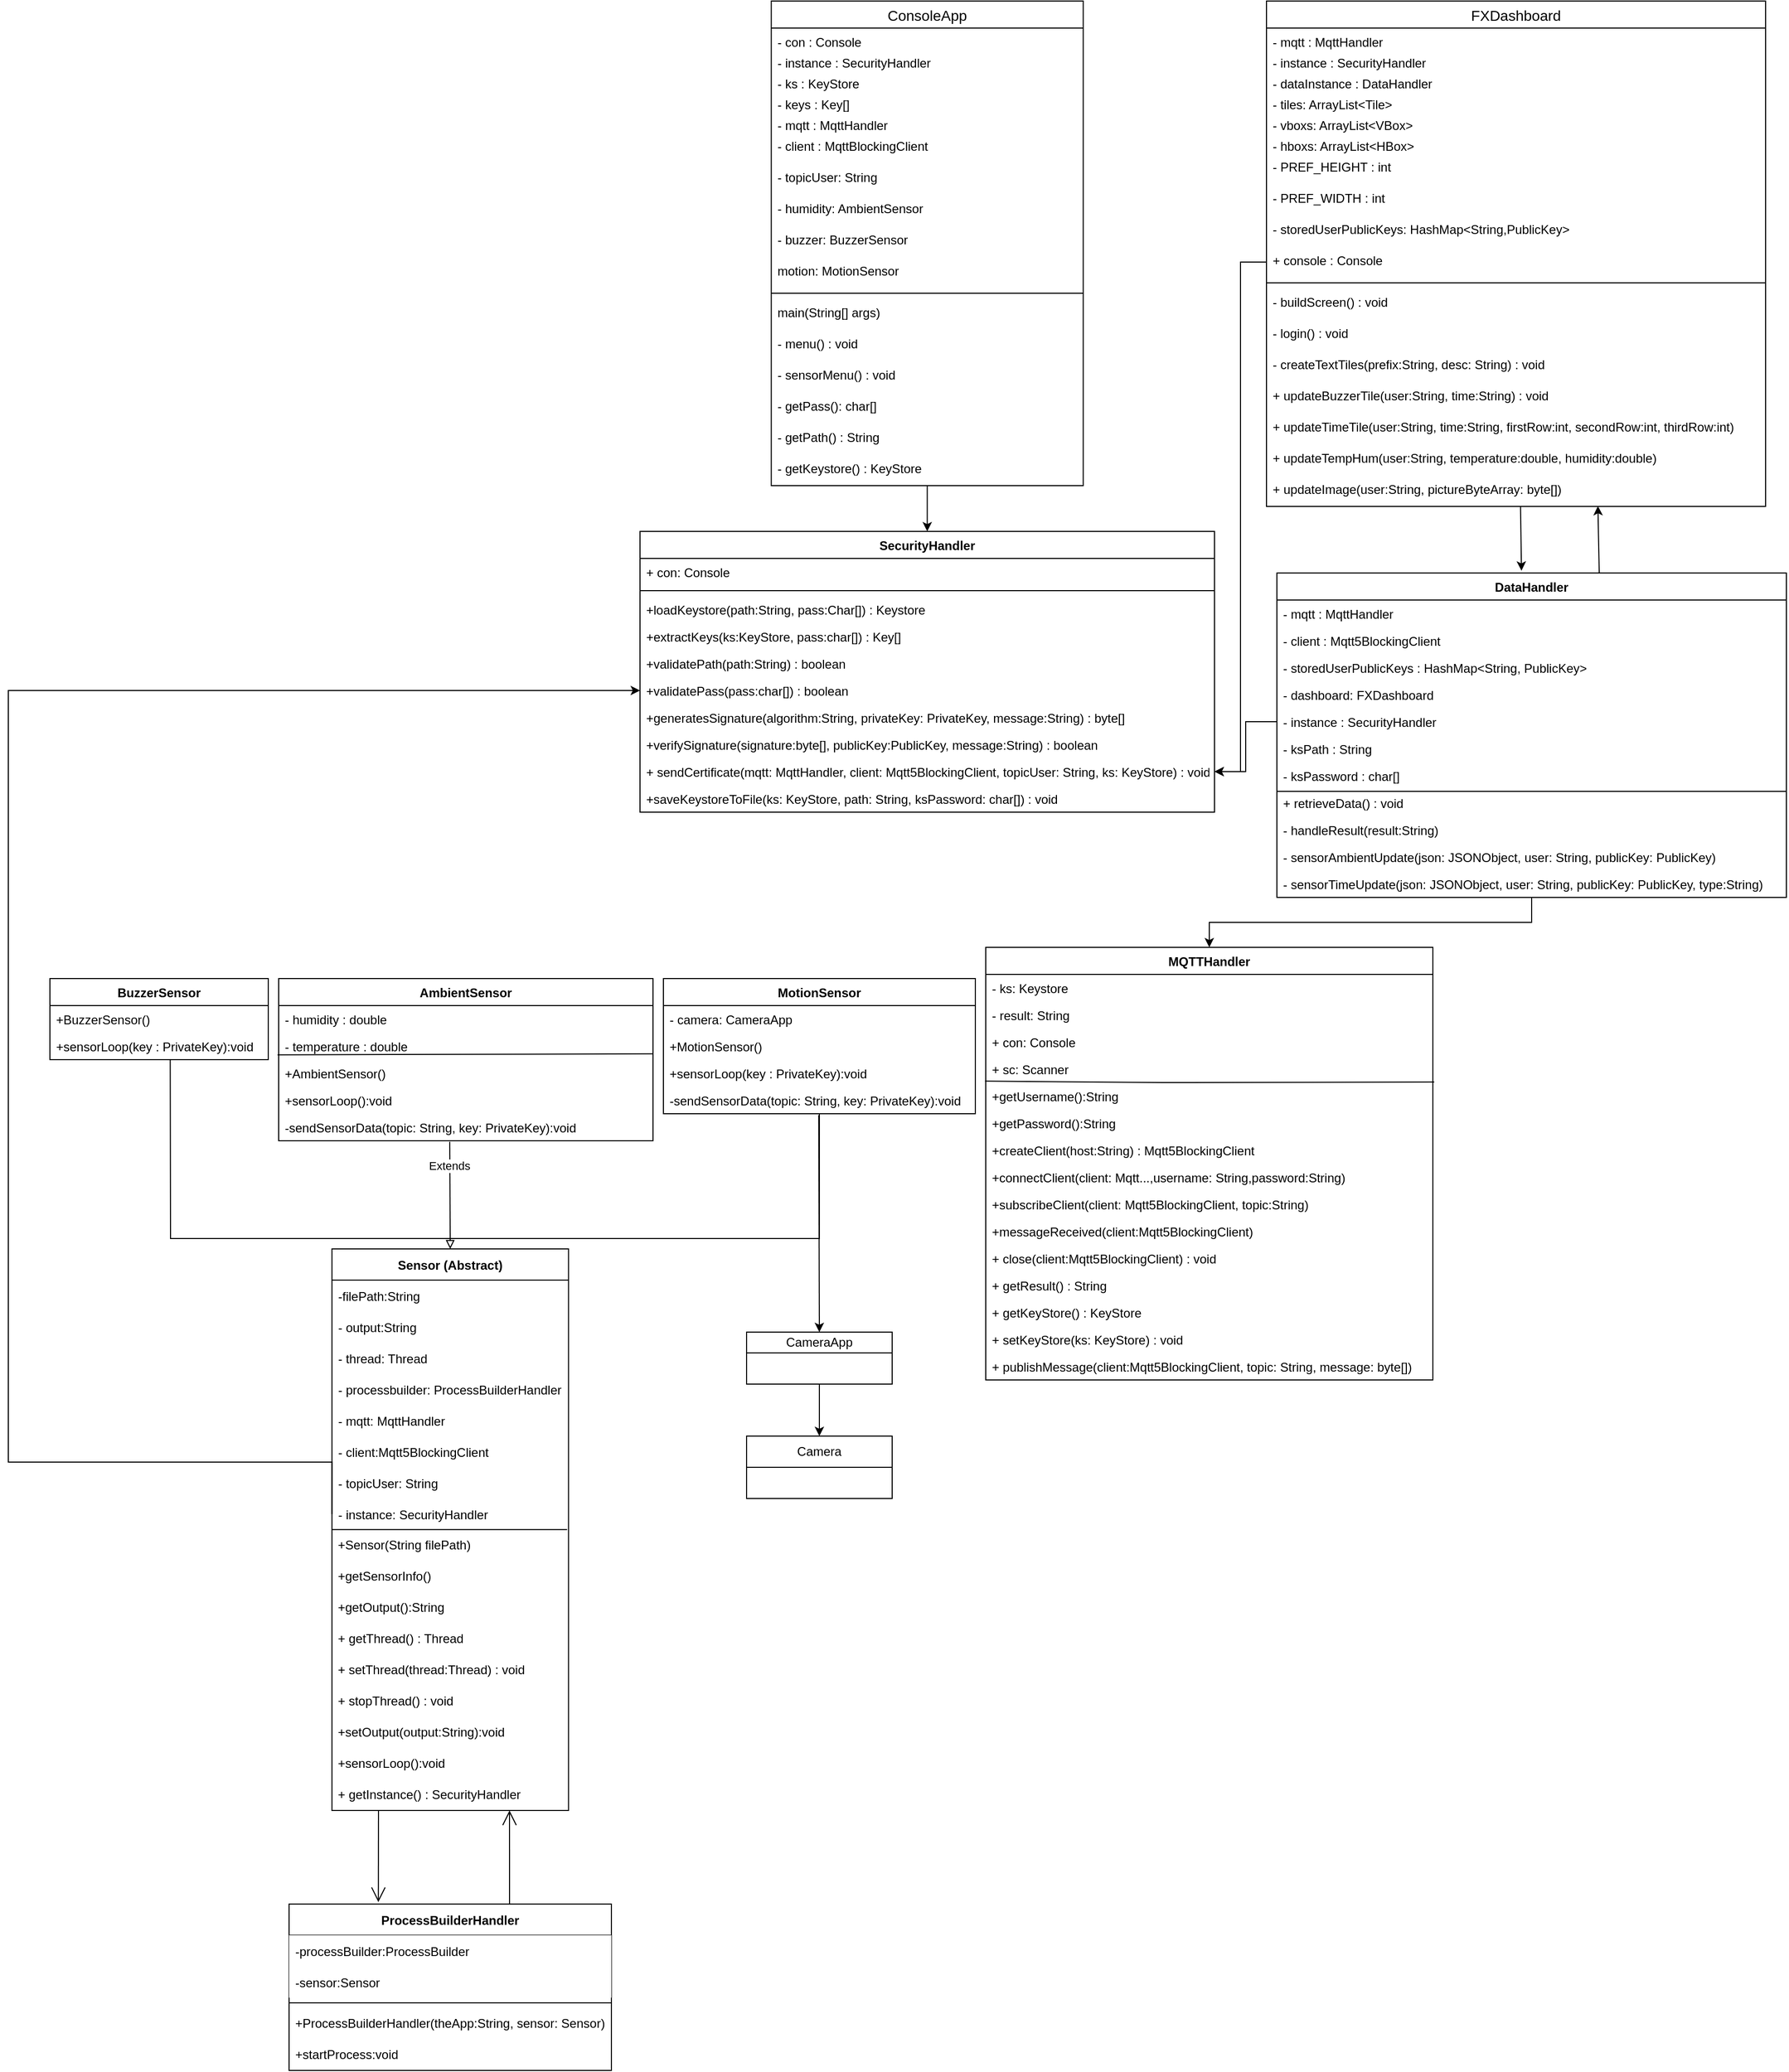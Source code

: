 <mxfile version="20.6.1" type="device"><diagram id="GwXKaQyKeeMA_JkWAQsi" name="Page-1"><mxGraphModel dx="2062" dy="2382" grid="1" gridSize="10" guides="1" tooltips="1" connect="1" arrows="1" fold="1" page="1" pageScale="1" pageWidth="1200" pageHeight="1920" math="0" shadow="0"><root><mxCell id="0"/><mxCell id="1" parent="0"/><mxCell id="-R_R7R8B03H3mzK-gPOs-9" value="CameraApp" style="swimlane;fontStyle=0;childLayout=stackLayout;horizontal=1;startSize=20;horizontalStack=0;resizeParent=1;resizeParentMax=0;resizeLast=0;collapsible=1;marginBottom=0;whiteSpace=wrap;html=1;" parent="1" vertex="1"><mxGeometry x="270" y="450" width="140" height="50" as="geometry"/></mxCell><mxCell id="-R_R7R8B03H3mzK-gPOs-17" value="Camera" style="swimlane;fontStyle=0;childLayout=stackLayout;horizontal=1;startSize=30;horizontalStack=0;resizeParent=1;resizeParentMax=0;resizeLast=0;collapsible=1;marginBottom=0;whiteSpace=wrap;html=1;" parent="1" vertex="1"><mxGeometry x="270" y="550" width="140" height="60" as="geometry"/></mxCell><mxCell id="-R_R7R8B03H3mzK-gPOs-98" style="edgeStyle=orthogonalEdgeStyle;rounded=0;orthogonalLoop=1;jettySize=auto;html=1;entryX=0.5;entryY=0;entryDx=0;entryDy=0;" parent="1" source="-R_R7R8B03H3mzK-gPOs-94" target="10" edge="1"><mxGeometry relative="1" as="geometry"><mxPoint x="340" y="-110" as="targetPoint"/></mxGeometry></mxCell><mxCell id="-R_R7R8B03H3mzK-gPOs-94" value="ConsoleApp" style="swimlane;fontStyle=0;childLayout=stackLayout;horizontal=1;startSize=26;horizontalStack=0;resizeParent=1;resizeParentMax=0;resizeLast=0;collapsible=1;marginBottom=0;align=center;fontSize=14;" parent="1" vertex="1"><mxGeometry x="293.75" y="-830" width="300" height="466" as="geometry"/></mxCell><mxCell id="52" value="- con : Console" style="text;strokeColor=none;fillColor=none;spacingLeft=4;spacingRight=4;overflow=hidden;rotatable=0;points=[[0,0.5],[1,0.5]];portConstraint=eastwest;fontSize=12;" parent="-R_R7R8B03H3mzK-gPOs-94" vertex="1"><mxGeometry y="26" width="300" height="20" as="geometry"/></mxCell><mxCell id="54" value="- instance : SecurityHandler" style="text;strokeColor=none;fillColor=none;spacingLeft=4;spacingRight=4;overflow=hidden;rotatable=0;points=[[0,0.5],[1,0.5]];portConstraint=eastwest;fontSize=12;spacing=2;" parent="-R_R7R8B03H3mzK-gPOs-94" vertex="1"><mxGeometry y="46" width="300" height="20" as="geometry"/></mxCell><mxCell id="55" value="- ks : KeyStore" style="text;strokeColor=none;fillColor=none;spacingLeft=4;spacingRight=4;overflow=hidden;rotatable=0;points=[[0,0.5],[1,0.5]];portConstraint=eastwest;fontSize=12;" parent="-R_R7R8B03H3mzK-gPOs-94" vertex="1"><mxGeometry y="66" width="300" height="20" as="geometry"/></mxCell><mxCell id="56" value="- keys : Key[]" style="text;strokeColor=none;fillColor=none;spacingLeft=4;spacingRight=4;overflow=hidden;rotatable=0;points=[[0,0.5],[1,0.5]];portConstraint=eastwest;fontSize=12;" parent="-R_R7R8B03H3mzK-gPOs-94" vertex="1"><mxGeometry y="86" width="300" height="20" as="geometry"/></mxCell><mxCell id="57" value="- mqtt : MqttHandler&#10;" style="text;strokeColor=none;fillColor=none;spacingLeft=4;spacingRight=4;overflow=hidden;rotatable=0;points=[[0,0.5],[1,0.5]];portConstraint=eastwest;fontSize=12;" parent="-R_R7R8B03H3mzK-gPOs-94" vertex="1"><mxGeometry y="106" width="300" height="20" as="geometry"/></mxCell><mxCell id="53" value="- client : MqttBlockingClient" style="text;strokeColor=none;fillColor=none;spacingLeft=4;spacingRight=4;overflow=hidden;rotatable=0;points=[[0,0.5],[1,0.5]];portConstraint=eastwest;fontSize=12;" parent="-R_R7R8B03H3mzK-gPOs-94" vertex="1"><mxGeometry y="126" width="300" height="30" as="geometry"/></mxCell><mxCell id="KJjch2snlpQ-UZJf-8Qj-100" value="- topicUser: String" style="text;strokeColor=none;fillColor=none;spacingLeft=4;spacingRight=4;overflow=hidden;rotatable=0;points=[[0,0.5],[1,0.5]];portConstraint=eastwest;fontSize=12;" vertex="1" parent="-R_R7R8B03H3mzK-gPOs-94"><mxGeometry y="156" width="300" height="30" as="geometry"/></mxCell><mxCell id="KJjch2snlpQ-UZJf-8Qj-99" value="- humidity: AmbientSensor" style="text;strokeColor=none;fillColor=none;spacingLeft=4;spacingRight=4;overflow=hidden;rotatable=0;points=[[0,0.5],[1,0.5]];portConstraint=eastwest;fontSize=12;" vertex="1" parent="-R_R7R8B03H3mzK-gPOs-94"><mxGeometry y="186" width="300" height="30" as="geometry"/></mxCell><mxCell id="KJjch2snlpQ-UZJf-8Qj-98" value="- buzzer: BuzzerSensor" style="text;strokeColor=none;fillColor=none;spacingLeft=4;spacingRight=4;overflow=hidden;rotatable=0;points=[[0,0.5],[1,0.5]];portConstraint=eastwest;fontSize=12;" vertex="1" parent="-R_R7R8B03H3mzK-gPOs-94"><mxGeometry y="216" width="300" height="30" as="geometry"/></mxCell><mxCell id="KJjch2snlpQ-UZJf-8Qj-101" value="motion: MotionSensor" style="text;strokeColor=none;fillColor=none;spacingLeft=4;spacingRight=4;overflow=hidden;rotatable=0;points=[[0,0.5],[1,0.5]];portConstraint=eastwest;fontSize=12;" vertex="1" parent="-R_R7R8B03H3mzK-gPOs-94"><mxGeometry y="246" width="300" height="30" as="geometry"/></mxCell><mxCell id="72" value="" style="line;strokeWidth=1;html=1;perimeter=backbonePerimeter;points=[];outlineConnect=0;glass=0;labelBorderColor=none;" parent="-R_R7R8B03H3mzK-gPOs-94" vertex="1"><mxGeometry y="276" width="300" height="10" as="geometry"/></mxCell><mxCell id="-R_R7R8B03H3mzK-gPOs-95" value="main(String[] args)" style="text;strokeColor=none;fillColor=none;spacingLeft=4;spacingRight=4;overflow=hidden;rotatable=0;points=[[0,0.5],[1,0.5]];portConstraint=eastwest;fontSize=12;" parent="-R_R7R8B03H3mzK-gPOs-94" vertex="1"><mxGeometry y="286" width="300" height="30" as="geometry"/></mxCell><mxCell id="44" value="- menu() : void" style="text;strokeColor=none;fillColor=none;spacingLeft=4;spacingRight=4;overflow=hidden;rotatable=0;points=[[0,0.5],[1,0.5]];portConstraint=eastwest;fontSize=12;" parent="-R_R7R8B03H3mzK-gPOs-94" vertex="1"><mxGeometry y="316" width="300" height="30" as="geometry"/></mxCell><mxCell id="KJjch2snlpQ-UZJf-8Qj-102" value="- sensorMenu() : void" style="text;strokeColor=none;fillColor=none;spacingLeft=4;spacingRight=4;overflow=hidden;rotatable=0;points=[[0,0.5],[1,0.5]];portConstraint=eastwest;fontSize=12;" vertex="1" parent="-R_R7R8B03H3mzK-gPOs-94"><mxGeometry y="346" width="300" height="30" as="geometry"/></mxCell><mxCell id="KJjch2snlpQ-UZJf-8Qj-103" value="- getPass(): char[]" style="text;strokeColor=none;fillColor=none;spacingLeft=4;spacingRight=4;overflow=hidden;rotatable=0;points=[[0,0.5],[1,0.5]];portConstraint=eastwest;fontSize=12;" vertex="1" parent="-R_R7R8B03H3mzK-gPOs-94"><mxGeometry y="376" width="300" height="30" as="geometry"/></mxCell><mxCell id="45" value="- getPath() : String" style="text;strokeColor=none;fillColor=none;spacingLeft=4;spacingRight=4;overflow=hidden;rotatable=0;points=[[0,0.5],[1,0.5]];portConstraint=eastwest;fontSize=12;" parent="-R_R7R8B03H3mzK-gPOs-94" vertex="1"><mxGeometry y="406" width="300" height="30" as="geometry"/></mxCell><mxCell id="46" value="- getKeystore() : KeyStore" style="text;strokeColor=none;fillColor=none;spacingLeft=4;spacingRight=4;overflow=hidden;rotatable=0;points=[[0,0.5],[1,0.5]];portConstraint=eastwest;fontSize=12;" parent="-R_R7R8B03H3mzK-gPOs-94" vertex="1"><mxGeometry y="436" width="300" height="30" as="geometry"/></mxCell><mxCell id="v1lA2thCo2zAI3JGBGha-1" value="Sensor (Abstract)" style="swimlane;fontStyle=1;childLayout=stackLayout;horizontal=1;startSize=30;horizontalStack=0;resizeParent=1;resizeParentMax=0;resizeLast=0;collapsible=1;marginBottom=0;" parent="1" vertex="1"><mxGeometry x="-128.75" y="370" width="227.5" height="540" as="geometry"/></mxCell><mxCell id="v1lA2thCo2zAI3JGBGha-2" value="-filePath:String" style="text;strokeColor=none;fillColor=none;align=left;verticalAlign=middle;spacingLeft=4;spacingRight=4;overflow=hidden;points=[[0,0.5],[1,0.5]];portConstraint=eastwest;rotatable=0;" parent="v1lA2thCo2zAI3JGBGha-1" vertex="1"><mxGeometry y="30" width="227.5" height="30" as="geometry"/></mxCell><mxCell id="KJjch2snlpQ-UZJf-8Qj-143" value="- output:String" style="text;strokeColor=none;fillColor=none;align=left;verticalAlign=middle;spacingLeft=4;spacingRight=4;overflow=hidden;points=[[0,0.5],[1,0.5]];portConstraint=eastwest;rotatable=0;" vertex="1" parent="v1lA2thCo2zAI3JGBGha-1"><mxGeometry y="60" width="227.5" height="30" as="geometry"/></mxCell><mxCell id="KJjch2snlpQ-UZJf-8Qj-142" value="- thread: Thread" style="text;strokeColor=none;fillColor=none;align=left;verticalAlign=middle;spacingLeft=4;spacingRight=4;overflow=hidden;points=[[0,0.5],[1,0.5]];portConstraint=eastwest;rotatable=0;" vertex="1" parent="v1lA2thCo2zAI3JGBGha-1"><mxGeometry y="90" width="227.5" height="30" as="geometry"/></mxCell><mxCell id="KJjch2snlpQ-UZJf-8Qj-141" value="- processbuilder: ProcessBuilderHandler" style="text;strokeColor=none;fillColor=none;align=left;verticalAlign=middle;spacingLeft=4;spacingRight=4;overflow=hidden;points=[[0,0.5],[1,0.5]];portConstraint=eastwest;rotatable=0;" vertex="1" parent="v1lA2thCo2zAI3JGBGha-1"><mxGeometry y="120" width="227.5" height="30" as="geometry"/></mxCell><mxCell id="KJjch2snlpQ-UZJf-8Qj-144" value="- mqtt: MqttHandler" style="text;strokeColor=none;fillColor=none;align=left;verticalAlign=middle;spacingLeft=4;spacingRight=4;overflow=hidden;points=[[0,0.5],[1,0.5]];portConstraint=eastwest;rotatable=0;" vertex="1" parent="v1lA2thCo2zAI3JGBGha-1"><mxGeometry y="150" width="227.5" height="30" as="geometry"/></mxCell><mxCell id="KJjch2snlpQ-UZJf-8Qj-146" value="- client:Mqtt5BlockingClient" style="text;strokeColor=none;fillColor=none;align=left;verticalAlign=middle;spacingLeft=4;spacingRight=4;overflow=hidden;points=[[0,0.5],[1,0.5]];portConstraint=eastwest;rotatable=0;" vertex="1" parent="v1lA2thCo2zAI3JGBGha-1"><mxGeometry y="180" width="227.5" height="30" as="geometry"/></mxCell><mxCell id="KJjch2snlpQ-UZJf-8Qj-145" value="- topicUser: String" style="text;strokeColor=none;fillColor=none;align=left;verticalAlign=middle;spacingLeft=4;spacingRight=4;overflow=hidden;points=[[0,0.5],[1,0.5]];portConstraint=eastwest;rotatable=0;" vertex="1" parent="v1lA2thCo2zAI3JGBGha-1"><mxGeometry y="210" width="227.5" height="30" as="geometry"/></mxCell><mxCell id="KJjch2snlpQ-UZJf-8Qj-147" value="- instance: SecurityHandler" style="text;strokeColor=none;fillColor=none;align=left;verticalAlign=middle;spacingLeft=4;spacingRight=4;overflow=hidden;points=[[0,0.5],[1,0.5]];portConstraint=eastwest;rotatable=0;" vertex="1" parent="v1lA2thCo2zAI3JGBGha-1"><mxGeometry y="240" width="227.5" height="30" as="geometry"/></mxCell><mxCell id="v1lA2thCo2zAI3JGBGha-102" value="+Sensor(String filePath)" style="text;strokeColor=none;fillColor=none;align=left;verticalAlign=middle;spacingLeft=4;spacingRight=4;overflow=hidden;points=[[0,0.5],[1,0.5]];portConstraint=eastwest;rotatable=0;whiteSpace=wrap;" parent="v1lA2thCo2zAI3JGBGha-1" vertex="1"><mxGeometry y="270" width="227.5" height="30" as="geometry"/></mxCell><mxCell id="v1lA2thCo2zAI3JGBGha-4" value="+getSensorInfo()" style="text;strokeColor=none;fillColor=none;align=left;verticalAlign=middle;spacingLeft=4;spacingRight=4;overflow=hidden;points=[[0,0.5],[1,0.5]];portConstraint=eastwest;rotatable=0;whiteSpace=wrap;" parent="v1lA2thCo2zAI3JGBGha-1" vertex="1"><mxGeometry y="300" width="227.5" height="30" as="geometry"/></mxCell><mxCell id="v1lA2thCo2zAI3JGBGha-48" value="+getOutput():String" style="text;strokeColor=none;fillColor=none;align=left;verticalAlign=middle;spacingLeft=4;spacingRight=4;overflow=hidden;points=[[0,0.5],[1,0.5]];portConstraint=eastwest;rotatable=0;whiteSpace=wrap;" parent="v1lA2thCo2zAI3JGBGha-1" vertex="1"><mxGeometry y="330" width="227.5" height="30" as="geometry"/></mxCell><mxCell id="KJjch2snlpQ-UZJf-8Qj-149" value="+ getThread() : Thread" style="text;strokeColor=none;fillColor=none;align=left;verticalAlign=middle;spacingLeft=4;spacingRight=4;overflow=hidden;points=[[0,0.5],[1,0.5]];portConstraint=eastwest;rotatable=0;whiteSpace=wrap;" vertex="1" parent="v1lA2thCo2zAI3JGBGha-1"><mxGeometry y="360" width="227.5" height="30" as="geometry"/></mxCell><mxCell id="KJjch2snlpQ-UZJf-8Qj-150" value="+ setThread(thread:Thread) : void" style="text;strokeColor=none;fillColor=none;align=left;verticalAlign=middle;spacingLeft=4;spacingRight=4;overflow=hidden;points=[[0,0.5],[1,0.5]];portConstraint=eastwest;rotatable=0;whiteSpace=wrap;" vertex="1" parent="v1lA2thCo2zAI3JGBGha-1"><mxGeometry y="390" width="227.5" height="30" as="geometry"/></mxCell><mxCell id="KJjch2snlpQ-UZJf-8Qj-151" value="+ stopThread() : void" style="text;strokeColor=none;fillColor=none;align=left;verticalAlign=middle;spacingLeft=4;spacingRight=4;overflow=hidden;points=[[0,0.5],[1,0.5]];portConstraint=eastwest;rotatable=0;whiteSpace=wrap;" vertex="1" parent="v1lA2thCo2zAI3JGBGha-1"><mxGeometry y="420" width="227.5" height="30" as="geometry"/></mxCell><mxCell id="v1lA2thCo2zAI3JGBGha-47" value="+setOutput(output:String):void" style="text;strokeColor=none;fillColor=none;align=left;verticalAlign=middle;spacingLeft=4;spacingRight=4;overflow=hidden;points=[[0,0.5],[1,0.5]];portConstraint=eastwest;rotatable=0;whiteSpace=wrap;" parent="v1lA2thCo2zAI3JGBGha-1" vertex="1"><mxGeometry y="450" width="227.5" height="30" as="geometry"/></mxCell><mxCell id="v1lA2thCo2zAI3JGBGha-103" value="+sensorLoop():void" style="text;strokeColor=none;fillColor=none;align=left;verticalAlign=middle;spacingLeft=4;spacingRight=4;overflow=hidden;points=[[0,0.5],[1,0.5]];portConstraint=eastwest;rotatable=0;whiteSpace=wrap;" parent="v1lA2thCo2zAI3JGBGha-1" vertex="1"><mxGeometry y="480" width="227.5" height="30" as="geometry"/></mxCell><mxCell id="KJjch2snlpQ-UZJf-8Qj-152" value="+ getInstance() : SecurityHandler" style="text;strokeColor=none;fillColor=none;align=left;verticalAlign=middle;spacingLeft=4;spacingRight=4;overflow=hidden;points=[[0,0.5],[1,0.5]];portConstraint=eastwest;rotatable=0;whiteSpace=wrap;" vertex="1" parent="v1lA2thCo2zAI3JGBGha-1"><mxGeometry y="510" width="227.5" height="30" as="geometry"/></mxCell><mxCell id="KJjch2snlpQ-UZJf-8Qj-148" value="" style="endArrow=none;html=1;rounded=0;exitX=0;exitY=-0.006;exitDx=0;exitDy=0;exitPerimeter=0;entryX=0.994;entryY=-0.006;entryDx=0;entryDy=0;entryPerimeter=0;" edge="1" parent="v1lA2thCo2zAI3JGBGha-1" source="v1lA2thCo2zAI3JGBGha-102" target="v1lA2thCo2zAI3JGBGha-102"><mxGeometry width="50" height="50" relative="1" as="geometry"><mxPoint x="138.75" y="270" as="sourcePoint"/><mxPoint x="188.75" y="220" as="targetPoint"/></mxGeometry></mxCell><mxCell id="v1lA2thCo2zAI3JGBGha-14" value="" style="endArrow=open;endFill=1;endSize=12;html=1;rounded=0;exitX=0.684;exitY=0.006;exitDx=0;exitDy=0;exitPerimeter=0;" parent="1" source="v1lA2thCo2zAI3JGBGha-92" edge="1"><mxGeometry width="160" relative="1" as="geometry"><mxPoint x="258" y="720" as="sourcePoint"/><mxPoint x="42" y="910" as="targetPoint"/></mxGeometry></mxCell><mxCell id="v1lA2thCo2zAI3JGBGha-15" value="" style="endArrow=open;endFill=1;endSize=12;html=1;rounded=0;entryX=0.277;entryY=-0.012;entryDx=0;entryDy=0;entryPerimeter=0;" parent="1" target="v1lA2thCo2zAI3JGBGha-92" edge="1"><mxGeometry width="160" relative="1" as="geometry"><mxPoint x="-84" y="910" as="sourcePoint"/><mxPoint x="519.99" y="730.0" as="targetPoint"/></mxGeometry></mxCell><mxCell id="25" style="edgeStyle=none;rounded=0;jumpSize=6;html=1;endArrow=none;endFill=0;strokeWidth=1;entryX=0.5;entryY=1;entryDx=0;entryDy=0;exitX=0.551;exitY=0.99;exitDx=0;exitDy=0;exitPerimeter=0;" parent="1" source="v1lA2thCo2zAI3JGBGha-62" target="v1lA2thCo2zAI3JGBGha-73" edge="1"><mxGeometry relative="1" as="geometry"><mxPoint x="320" y="360" as="targetPoint"/><mxPoint x="-285.14" y="270" as="sourcePoint"/><Array as="points"><mxPoint x="-284" y="360"/><mxPoint x="340" y="360"/></Array></mxGeometry></mxCell><mxCell id="v1lA2thCo2zAI3JGBGha-58" value="BuzzerSensor" style="swimlane;fontStyle=1;align=center;verticalAlign=top;childLayout=stackLayout;horizontal=1;startSize=26;horizontalStack=0;resizeParent=1;resizeParentMax=0;resizeLast=0;collapsible=1;marginBottom=0;strokeColor=default;fillColor=none;" parent="1" vertex="1"><mxGeometry x="-400" y="110" width="210" height="78" as="geometry"/></mxCell><mxCell id="v1lA2thCo2zAI3JGBGha-61" value="+BuzzerSensor()" style="text;strokeColor=none;fillColor=none;align=left;verticalAlign=top;spacingLeft=4;spacingRight=4;overflow=hidden;rotatable=0;points=[[0,0.5],[1,0.5]];portConstraint=eastwest;" parent="v1lA2thCo2zAI3JGBGha-58" vertex="1"><mxGeometry y="26" width="210" height="26" as="geometry"/></mxCell><mxCell id="v1lA2thCo2zAI3JGBGha-62" value="+sensorLoop(key : PrivateKey):void" style="text;strokeColor=none;fillColor=none;align=left;verticalAlign=top;spacingLeft=4;spacingRight=4;overflow=hidden;rotatable=0;points=[[0,0.5],[1,0.5]];portConstraint=eastwest;" parent="v1lA2thCo2zAI3JGBGha-58" vertex="1"><mxGeometry y="52" width="210" height="26" as="geometry"/></mxCell><mxCell id="22" style="edgeStyle=none;rounded=0;jumpSize=6;html=1;entryX=0.5;entryY=0;entryDx=0;entryDy=0;endArrow=block;endFill=0;strokeWidth=1;exitX=0.457;exitY=1.038;exitDx=0;exitDy=0;exitPerimeter=0;" parent="1" source="v1lA2thCo2zAI3JGBGha-72" target="v1lA2thCo2zAI3JGBGha-1" edge="1"><mxGeometry relative="1" as="geometry"><mxPoint x="10" y="320" as="sourcePoint"/></mxGeometry></mxCell><mxCell id="24" value="Extends" style="edgeLabel;html=1;align=center;verticalAlign=middle;resizable=0;points=[];" parent="22" vertex="1" connectable="0"><mxGeometry x="-0.554" y="-1" relative="1" as="geometry"><mxPoint as="offset"/></mxGeometry></mxCell><mxCell id="v1lA2thCo2zAI3JGBGha-65" value="AmbientSensor" style="swimlane;fontStyle=1;align=center;verticalAlign=top;childLayout=stackLayout;horizontal=1;startSize=26;horizontalStack=0;resizeParent=1;resizeParentMax=0;resizeLast=0;collapsible=1;marginBottom=0;strokeColor=default;fillColor=none;" parent="1" vertex="1"><mxGeometry x="-180" y="110" width="360" height="156" as="geometry"/></mxCell><mxCell id="KJjch2snlpQ-UZJf-8Qj-154" value="- humidity : double" style="text;strokeColor=none;fillColor=none;align=left;verticalAlign=top;spacingLeft=4;spacingRight=4;overflow=hidden;rotatable=0;points=[[0,0.5],[1,0.5]];portConstraint=eastwest;" vertex="1" parent="v1lA2thCo2zAI3JGBGha-65"><mxGeometry y="26" width="360" height="26" as="geometry"/></mxCell><mxCell id="KJjch2snlpQ-UZJf-8Qj-158" value="" style="endArrow=none;html=1;rounded=0;entryX=1.001;entryY=0.785;entryDx=0;entryDy=0;entryPerimeter=0;exitX=-0.003;exitY=0.821;exitDx=0;exitDy=0;exitPerimeter=0;" edge="1" parent="v1lA2thCo2zAI3JGBGha-65" source="KJjch2snlpQ-UZJf-8Qj-155" target="KJjch2snlpQ-UZJf-8Qj-155"><mxGeometry width="50" height="50" relative="1" as="geometry"><mxPoint x="220" y="90" as="sourcePoint"/><mxPoint x="270" y="40" as="targetPoint"/></mxGeometry></mxCell><mxCell id="KJjch2snlpQ-UZJf-8Qj-155" value="- temperature : double" style="text;strokeColor=none;fillColor=none;align=left;verticalAlign=top;spacingLeft=4;spacingRight=4;overflow=hidden;rotatable=0;points=[[0,0.5],[1,0.5]];portConstraint=eastwest;" vertex="1" parent="v1lA2thCo2zAI3JGBGha-65"><mxGeometry y="52" width="360" height="26" as="geometry"/></mxCell><mxCell id="v1lA2thCo2zAI3JGBGha-68" value="+AmbientSensor()" style="text;strokeColor=none;fillColor=none;align=left;verticalAlign=top;spacingLeft=4;spacingRight=4;overflow=hidden;rotatable=0;points=[[0,0.5],[1,0.5]];portConstraint=eastwest;" parent="v1lA2thCo2zAI3JGBGha-65" vertex="1"><mxGeometry y="78" width="360" height="26" as="geometry"/></mxCell><mxCell id="v1lA2thCo2zAI3JGBGha-69" value="+sensorLoop():void" style="text;strokeColor=none;fillColor=none;align=left;verticalAlign=top;spacingLeft=4;spacingRight=4;overflow=hidden;rotatable=0;points=[[0,0.5],[1,0.5]];portConstraint=eastwest;" parent="v1lA2thCo2zAI3JGBGha-65" vertex="1"><mxGeometry y="104" width="360" height="26" as="geometry"/></mxCell><mxCell id="v1lA2thCo2zAI3JGBGha-72" value="-sendSensorData(topic: String, key: PrivateKey):void" style="text;strokeColor=none;fillColor=none;align=left;verticalAlign=top;spacingLeft=4;spacingRight=4;overflow=hidden;rotatable=0;points=[[0,0.5],[1,0.5]];portConstraint=eastwest;" parent="v1lA2thCo2zAI3JGBGha-65" vertex="1"><mxGeometry y="130" width="360" height="26" as="geometry"/></mxCell><mxCell id="v1lA2thCo2zAI3JGBGha-73" value="MotionSensor" style="swimlane;fontStyle=1;align=center;verticalAlign=top;childLayout=stackLayout;horizontal=1;startSize=26;horizontalStack=0;resizeParent=1;resizeParentMax=0;resizeLast=0;collapsible=1;marginBottom=0;strokeColor=default;fillColor=none;" parent="1" vertex="1"><mxGeometry x="190" y="110" width="300" height="130" as="geometry"/></mxCell><mxCell id="KJjch2snlpQ-UZJf-8Qj-157" value="- camera: CameraApp" style="text;strokeColor=none;fillColor=none;align=left;verticalAlign=top;spacingLeft=4;spacingRight=4;overflow=hidden;rotatable=0;points=[[0,0.5],[1,0.5]];portConstraint=eastwest;" vertex="1" parent="v1lA2thCo2zAI3JGBGha-73"><mxGeometry y="26" width="300" height="26" as="geometry"/></mxCell><mxCell id="v1lA2thCo2zAI3JGBGha-76" value="+MotionSensor()" style="text;strokeColor=none;fillColor=none;align=left;verticalAlign=top;spacingLeft=4;spacingRight=4;overflow=hidden;rotatable=0;points=[[0,0.5],[1,0.5]];portConstraint=eastwest;" parent="v1lA2thCo2zAI3JGBGha-73" vertex="1"><mxGeometry y="52" width="300" height="26" as="geometry"/></mxCell><mxCell id="v1lA2thCo2zAI3JGBGha-77" value="+sensorLoop(key : PrivateKey):void" style="text;strokeColor=none;fillColor=none;align=left;verticalAlign=top;spacingLeft=4;spacingRight=4;overflow=hidden;rotatable=0;points=[[0,0.5],[1,0.5]];portConstraint=eastwest;" parent="v1lA2thCo2zAI3JGBGha-73" vertex="1"><mxGeometry y="78" width="300" height="26" as="geometry"/></mxCell><mxCell id="KJjch2snlpQ-UZJf-8Qj-156" value="-sendSensorData(topic: String, key: PrivateKey):void" style="text;strokeColor=none;fillColor=none;align=left;verticalAlign=top;spacingLeft=4;spacingRight=4;overflow=hidden;rotatable=0;points=[[0,0.5],[1,0.5]];portConstraint=eastwest;" vertex="1" parent="v1lA2thCo2zAI3JGBGha-73"><mxGeometry y="104" width="300" height="26" as="geometry"/></mxCell><mxCell id="v1lA2thCo2zAI3JGBGha-92" value="ProcessBuilderHandler" style="swimlane;fontStyle=1;childLayout=stackLayout;horizontal=1;startSize=30;horizontalStack=0;resizeParent=1;resizeParentMax=0;resizeLast=0;collapsible=1;marginBottom=0;" parent="1" vertex="1"><mxGeometry x="-170" y="1000" width="310" height="160" as="geometry"/></mxCell><mxCell id="v1lA2thCo2zAI3JGBGha-99" value="-processBuilder:ProcessBuilder" style="text;strokeColor=none;fillColor=default;align=left;verticalAlign=middle;spacingLeft=4;spacingRight=4;overflow=hidden;points=[[0,0.5],[1,0.5]];portConstraint=eastwest;rotatable=0;" parent="v1lA2thCo2zAI3JGBGha-92" vertex="1"><mxGeometry y="30" width="310" height="30" as="geometry"/></mxCell><mxCell id="v1lA2thCo2zAI3JGBGha-101" value="-sensor:Sensor" style="text;strokeColor=none;fillColor=default;align=left;verticalAlign=middle;spacingLeft=4;spacingRight=4;overflow=hidden;points=[[0,0.5],[1,0.5]];portConstraint=eastwest;rotatable=0;" parent="v1lA2thCo2zAI3JGBGha-92" vertex="1"><mxGeometry y="60" width="310" height="30" as="geometry"/></mxCell><mxCell id="v1lA2thCo2zAI3JGBGha-100" value="" style="line;strokeWidth=1;rotatable=0;dashed=0;labelPosition=right;align=left;verticalAlign=middle;spacingTop=0;spacingLeft=6;points=[];portConstraint=eastwest;fillColor=default;" parent="v1lA2thCo2zAI3JGBGha-92" vertex="1"><mxGeometry y="90" width="310" height="10" as="geometry"/></mxCell><mxCell id="v1lA2thCo2zAI3JGBGha-95" value="+ProcessBuilderHandler(theApp:String, sensor: Sensor)" style="text;strokeColor=none;fillColor=none;align=left;verticalAlign=middle;spacingLeft=4;spacingRight=4;overflow=hidden;points=[[0,0.5],[1,0.5]];portConstraint=eastwest;rotatable=0;whiteSpace=wrap;" parent="v1lA2thCo2zAI3JGBGha-92" vertex="1"><mxGeometry y="100" width="310" height="30" as="geometry"/></mxCell><mxCell id="v1lA2thCo2zAI3JGBGha-96" value="+startProcess:void" style="text;strokeColor=none;fillColor=none;align=left;verticalAlign=middle;spacingLeft=4;spacingRight=4;overflow=hidden;points=[[0,0.5],[1,0.5]];portConstraint=eastwest;rotatable=0;whiteSpace=wrap;labelBackgroundColor=default;" parent="v1lA2thCo2zAI3JGBGha-92" vertex="1"><mxGeometry y="130" width="310" height="30" as="geometry"/></mxCell><mxCell id="v1lA2thCo2zAI3JGBGha-115" value="MQTTHandler" style="swimlane;fontStyle=1;childLayout=stackLayout;horizontal=1;startSize=26;fillColor=none;horizontalStack=0;resizeParent=1;resizeParentMax=0;resizeLast=0;collapsible=1;marginBottom=0;labelBackgroundColor=default;strokeColor=default;" parent="1" vertex="1"><mxGeometry x="500" y="80" width="430" height="416" as="geometry"/></mxCell><mxCell id="KJjch2snlpQ-UZJf-8Qj-125" value="- ks: Keystore" style="text;strokeColor=none;fillColor=none;align=left;verticalAlign=top;spacingLeft=4;spacingRight=4;overflow=hidden;rotatable=0;points=[[0,0.5],[1,0.5]];portConstraint=eastwest;labelBackgroundColor=default;" vertex="1" parent="v1lA2thCo2zAI3JGBGha-115"><mxGeometry y="26" width="430" height="26" as="geometry"/></mxCell><mxCell id="KJjch2snlpQ-UZJf-8Qj-129" value="- result: String" style="text;strokeColor=none;fillColor=none;align=left;verticalAlign=top;spacingLeft=4;spacingRight=4;overflow=hidden;rotatable=0;points=[[0,0.5],[1,0.5]];portConstraint=eastwest;labelBackgroundColor=default;" vertex="1" parent="v1lA2thCo2zAI3JGBGha-115"><mxGeometry y="52" width="430" height="26" as="geometry"/></mxCell><mxCell id="KJjch2snlpQ-UZJf-8Qj-130" value="+ con: Console" style="text;strokeColor=none;fillColor=none;align=left;verticalAlign=top;spacingLeft=4;spacingRight=4;overflow=hidden;rotatable=0;points=[[0,0.5],[1,0.5]];portConstraint=eastwest;labelBackgroundColor=default;" vertex="1" parent="v1lA2thCo2zAI3JGBGha-115"><mxGeometry y="78" width="430" height="26" as="geometry"/></mxCell><mxCell id="KJjch2snlpQ-UZJf-8Qj-131" value="+ sc: Scanner" style="text;strokeColor=none;fillColor=none;align=left;verticalAlign=top;spacingLeft=4;spacingRight=4;overflow=hidden;rotatable=0;points=[[0,0.5],[1,0.5]];portConstraint=eastwest;labelBackgroundColor=default;" vertex="1" parent="v1lA2thCo2zAI3JGBGha-115"><mxGeometry y="104" width="430" height="26" as="geometry"/></mxCell><mxCell id="v1lA2thCo2zAI3JGBGha-117" value="+getUsername():String" style="text;strokeColor=none;fillColor=none;align=left;verticalAlign=top;spacingLeft=4;spacingRight=4;overflow=hidden;rotatable=0;points=[[0,0.5],[1,0.5]];portConstraint=eastwest;labelBackgroundColor=default;" parent="v1lA2thCo2zAI3JGBGha-115" vertex="1"><mxGeometry y="130" width="430" height="26" as="geometry"/></mxCell><mxCell id="v1lA2thCo2zAI3JGBGha-118" value="+getPassword():String" style="text;strokeColor=none;fillColor=none;align=left;verticalAlign=top;spacingLeft=4;spacingRight=4;overflow=hidden;rotatable=0;points=[[0,0.5],[1,0.5]];portConstraint=eastwest;labelBackgroundColor=default;" parent="v1lA2thCo2zAI3JGBGha-115" vertex="1"><mxGeometry y="156" width="430" height="26" as="geometry"/></mxCell><mxCell id="v1lA2thCo2zAI3JGBGha-121" value="+createClient(host:String) : Mqtt5BlockingClient" style="text;strokeColor=none;fillColor=none;align=left;verticalAlign=top;spacingLeft=4;spacingRight=4;overflow=hidden;rotatable=0;points=[[0,0.5],[1,0.5]];portConstraint=eastwest;labelBackgroundColor=default;" parent="v1lA2thCo2zAI3JGBGha-115" vertex="1"><mxGeometry y="182" width="430" height="26" as="geometry"/></mxCell><mxCell id="v1lA2thCo2zAI3JGBGha-120" value="+connectClient(client: Mqtt...,username: String,password:String)" style="text;strokeColor=none;fillColor=none;align=left;verticalAlign=top;spacingLeft=4;spacingRight=4;overflow=hidden;rotatable=0;points=[[0,0.5],[1,0.5]];portConstraint=eastwest;labelBackgroundColor=default;" parent="v1lA2thCo2zAI3JGBGha-115" vertex="1"><mxGeometry y="208" width="430" height="26" as="geometry"/></mxCell><mxCell id="v1lA2thCo2zAI3JGBGha-119" value="+subscribeClient(client: Mqtt5BlockingClient, topic:String)" style="text;strokeColor=none;fillColor=none;align=left;verticalAlign=top;spacingLeft=4;spacingRight=4;overflow=hidden;rotatable=0;points=[[0,0.5],[1,0.5]];portConstraint=eastwest;labelBackgroundColor=default;" parent="v1lA2thCo2zAI3JGBGha-115" vertex="1"><mxGeometry y="234" width="430" height="26" as="geometry"/></mxCell><mxCell id="v1lA2thCo2zAI3JGBGha-122" value="+messageReceived(client:Mqtt5BlockingClient)" style="text;strokeColor=none;fillColor=none;align=left;verticalAlign=top;spacingLeft=4;spacingRight=4;overflow=hidden;rotatable=0;points=[[0,0.5],[1,0.5]];portConstraint=eastwest;labelBackgroundColor=default;" parent="v1lA2thCo2zAI3JGBGha-115" vertex="1"><mxGeometry y="260" width="430" height="26" as="geometry"/></mxCell><mxCell id="KJjch2snlpQ-UZJf-8Qj-133" value="+ close(client:Mqtt5BlockingClient) : void" style="text;strokeColor=none;fillColor=none;align=left;verticalAlign=top;spacingLeft=4;spacingRight=4;overflow=hidden;rotatable=0;points=[[0,0.5],[1,0.5]];portConstraint=eastwest;labelBackgroundColor=default;" vertex="1" parent="v1lA2thCo2zAI3JGBGha-115"><mxGeometry y="286" width="430" height="26" as="geometry"/></mxCell><mxCell id="KJjch2snlpQ-UZJf-8Qj-134" value="+ getResult() : String" style="text;strokeColor=none;fillColor=none;align=left;verticalAlign=top;spacingLeft=4;spacingRight=4;overflow=hidden;rotatable=0;points=[[0,0.5],[1,0.5]];portConstraint=eastwest;labelBackgroundColor=default;" vertex="1" parent="v1lA2thCo2zAI3JGBGha-115"><mxGeometry y="312" width="430" height="26" as="geometry"/></mxCell><mxCell id="KJjch2snlpQ-UZJf-8Qj-135" value="+ getKeyStore() : KeyStore" style="text;strokeColor=none;fillColor=none;align=left;verticalAlign=top;spacingLeft=4;spacingRight=4;overflow=hidden;rotatable=0;points=[[0,0.5],[1,0.5]];portConstraint=eastwest;labelBackgroundColor=default;" vertex="1" parent="v1lA2thCo2zAI3JGBGha-115"><mxGeometry y="338" width="430" height="26" as="geometry"/></mxCell><mxCell id="KJjch2snlpQ-UZJf-8Qj-136" value="+ setKeyStore(ks: KeyStore) : void" style="text;strokeColor=none;fillColor=none;align=left;verticalAlign=top;spacingLeft=4;spacingRight=4;overflow=hidden;rotatable=0;points=[[0,0.5],[1,0.5]];portConstraint=eastwest;labelBackgroundColor=default;" vertex="1" parent="v1lA2thCo2zAI3JGBGha-115"><mxGeometry y="364" width="430" height="26" as="geometry"/></mxCell><mxCell id="KJjch2snlpQ-UZJf-8Qj-137" value="+ publishMessage(client:Mqtt5BlockingClient, topic: String, message: byte[])" style="text;strokeColor=none;fillColor=none;align=left;verticalAlign=top;spacingLeft=4;spacingRight=4;overflow=hidden;rotatable=0;points=[[0,0.5],[1,0.5]];portConstraint=eastwest;labelBackgroundColor=default;" vertex="1" parent="v1lA2thCo2zAI3JGBGha-115"><mxGeometry y="390" width="430" height="26" as="geometry"/></mxCell><mxCell id="KJjch2snlpQ-UZJf-8Qj-128" value="" style="endArrow=none;html=1;rounded=0;exitX=-0.002;exitY=-0.051;exitDx=0;exitDy=0;exitPerimeter=0;entryX=1.003;entryY=-0.019;entryDx=0;entryDy=0;entryPerimeter=0;" edge="1" parent="v1lA2thCo2zAI3JGBGha-115" target="v1lA2thCo2zAI3JGBGha-117"><mxGeometry width="50" height="50" relative="1" as="geometry"><mxPoint x="-0.74" y="128.674" as="sourcePoint"/><mxPoint x="370" y="130" as="targetPoint"/><Array as="points"><mxPoint x="170" y="130"/></Array></mxGeometry></mxCell><mxCell id="10" value="SecurityHandler" style="swimlane;fontStyle=1;childLayout=stackLayout;horizontal=1;startSize=26;fillColor=none;horizontalStack=0;resizeParent=1;resizeParentMax=0;resizeLast=0;collapsible=1;marginBottom=0;" parent="1" vertex="1"><mxGeometry x="167.5" y="-320" width="552.5" height="270" as="geometry"/></mxCell><mxCell id="50" value="+ con: Console" style="text;strokeColor=none;fillColor=none;align=left;verticalAlign=top;spacingLeft=4;spacingRight=4;overflow=hidden;rotatable=0;points=[[0,0.5],[1,0.5]];portConstraint=eastwest;glass=0;strokeWidth=1;" parent="10" vertex="1"><mxGeometry y="26" width="552.5" height="26" as="geometry"/></mxCell><mxCell id="51" value="" style="line;strokeWidth=1;html=1;perimeter=backbonePerimeter;points=[];outlineConnect=0;glass=0;labelBorderColor=none;" parent="10" vertex="1"><mxGeometry y="52" width="552.5" height="10" as="geometry"/></mxCell><mxCell id="11" value="+loadKeystore(path:String, pass:Char[]) : Keystore" style="text;strokeColor=none;fillColor=none;align=left;verticalAlign=top;spacingLeft=4;spacingRight=4;overflow=hidden;rotatable=0;points=[[0,0.5],[1,0.5]];portConstraint=eastwest;" parent="10" vertex="1"><mxGeometry y="62" width="552.5" height="26" as="geometry"/></mxCell><mxCell id="12" value="+extractKeys(ks:KeyStore, pass:char[]) : Key[]" style="text;strokeColor=none;fillColor=none;align=left;verticalAlign=top;spacingLeft=4;spacingRight=4;overflow=hidden;rotatable=0;points=[[0,0.5],[1,0.5]];portConstraint=eastwest;" parent="10" vertex="1"><mxGeometry y="88" width="552.5" height="26" as="geometry"/></mxCell><mxCell id="14" value="+validatePath(path:String) : boolean" style="text;strokeColor=none;fillColor=none;align=left;verticalAlign=top;spacingLeft=4;spacingRight=4;overflow=hidden;rotatable=0;points=[[0,0.5],[1,0.5]];portConstraint=eastwest;" parent="10" vertex="1"><mxGeometry y="114" width="552.5" height="26" as="geometry"/></mxCell><mxCell id="15" value="+validatePass(pass:char[]) : boolean" style="text;strokeColor=none;fillColor=none;align=left;verticalAlign=top;spacingLeft=4;spacingRight=4;overflow=hidden;rotatable=0;points=[[0,0.5],[1,0.5]];portConstraint=eastwest;" parent="10" vertex="1"><mxGeometry y="140" width="552.5" height="26" as="geometry"/></mxCell><mxCell id="26" value="+generatesSignature(algorithm:String, privateKey: PrivateKey, message:String) : byte[]" style="text;strokeColor=none;fillColor=none;align=left;verticalAlign=top;spacingLeft=4;spacingRight=4;overflow=hidden;rotatable=0;points=[[0,0.5],[1,0.5]];portConstraint=eastwest;" parent="10" vertex="1"><mxGeometry y="166" width="552.5" height="26" as="geometry"/></mxCell><mxCell id="27" value="+verifySignature(signature:byte[], publicKey:PublicKey, message:String) : boolean" style="text;strokeColor=none;fillColor=none;align=left;verticalAlign=top;spacingLeft=4;spacingRight=4;overflow=hidden;rotatable=0;points=[[0,0.5],[1,0.5]];portConstraint=eastwest;" parent="10" vertex="1"><mxGeometry y="192" width="552.5" height="26" as="geometry"/></mxCell><mxCell id="40" value="+ sendCertificate(mqtt: MqttHandler, client: Mqtt5BlockingClient, topicUser: String, ks: KeyStore) : void" style="text;strokeColor=none;fillColor=none;align=left;verticalAlign=top;spacingLeft=4;spacingRight=4;overflow=hidden;rotatable=0;points=[[0,0.5],[1,0.5]];portConstraint=eastwest;" parent="10" vertex="1"><mxGeometry y="218" width="552.5" height="26" as="geometry"/></mxCell><mxCell id="41" value="+saveKeystoreToFile(ks: KeyStore, path: String, ksPassword: char[]) : void" style="text;strokeColor=none;fillColor=none;align=left;verticalAlign=top;spacingLeft=4;spacingRight=4;overflow=hidden;rotatable=0;points=[[0,0.5],[1,0.5]];portConstraint=eastwest;" parent="10" vertex="1"><mxGeometry y="244" width="552.5" height="26" as="geometry"/></mxCell><mxCell id="KJjch2snlpQ-UZJf-8Qj-119" style="edgeStyle=orthogonalEdgeStyle;rounded=0;orthogonalLoop=1;jettySize=auto;html=1;entryX=0.5;entryY=0;entryDx=0;entryDy=0;" edge="1" parent="1" source="KJjch2snlpQ-UZJf-8Qj-74" target="v1lA2thCo2zAI3JGBGha-115"><mxGeometry relative="1" as="geometry"/></mxCell><mxCell id="KJjch2snlpQ-UZJf-8Qj-74" value="DataHandler" style="swimlane;fontStyle=1;childLayout=stackLayout;horizontal=1;startSize=26;fillColor=none;horizontalStack=0;resizeParent=1;resizeParentMax=0;resizeLast=0;collapsible=1;marginBottom=0;labelBackgroundColor=default;strokeColor=default;" vertex="1" parent="1"><mxGeometry x="780" y="-280" width="490" height="312" as="geometry"/></mxCell><mxCell id="KJjch2snlpQ-UZJf-8Qj-75" value="- mqtt : MqttHandler" style="text;strokeColor=none;fillColor=none;align=left;verticalAlign=top;spacingLeft=4;spacingRight=4;overflow=hidden;rotatable=0;points=[[0,0.5],[1,0.5]];portConstraint=eastwest;labelBackgroundColor=default;" vertex="1" parent="KJjch2snlpQ-UZJf-8Qj-74"><mxGeometry y="26" width="490" height="26" as="geometry"/></mxCell><mxCell id="KJjch2snlpQ-UZJf-8Qj-76" value="- client : Mqtt5BlockingClient" style="text;strokeColor=none;fillColor=none;align=left;verticalAlign=top;spacingLeft=4;spacingRight=4;overflow=hidden;rotatable=0;points=[[0,0.5],[1,0.5]];portConstraint=eastwest;labelBackgroundColor=default;" vertex="1" parent="KJjch2snlpQ-UZJf-8Qj-74"><mxGeometry y="52" width="490" height="26" as="geometry"/></mxCell><mxCell id="KJjch2snlpQ-UZJf-8Qj-77" value="- storedUserPublicKeys : HashMap&lt;String, PublicKey&gt;" style="text;strokeColor=none;fillColor=none;align=left;verticalAlign=top;spacingLeft=4;spacingRight=4;overflow=hidden;rotatable=0;points=[[0,0.5],[1,0.5]];portConstraint=eastwest;labelBackgroundColor=default;" vertex="1" parent="KJjch2snlpQ-UZJf-8Qj-74"><mxGeometry y="78" width="490" height="26" as="geometry"/></mxCell><mxCell id="KJjch2snlpQ-UZJf-8Qj-78" value="- dashboard: FXDashboard" style="text;strokeColor=none;fillColor=none;align=left;verticalAlign=top;spacingLeft=4;spacingRight=4;overflow=hidden;rotatable=0;points=[[0,0.5],[1,0.5]];portConstraint=eastwest;labelBackgroundColor=default;" vertex="1" parent="KJjch2snlpQ-UZJf-8Qj-74"><mxGeometry y="104" width="490" height="26" as="geometry"/></mxCell><mxCell id="KJjch2snlpQ-UZJf-8Qj-79" value="- instance : SecurityHandler" style="text;strokeColor=none;fillColor=none;align=left;verticalAlign=top;spacingLeft=4;spacingRight=4;overflow=hidden;rotatable=0;points=[[0,0.5],[1,0.5]];portConstraint=eastwest;labelBackgroundColor=default;" vertex="1" parent="KJjch2snlpQ-UZJf-8Qj-74"><mxGeometry y="130" width="490" height="26" as="geometry"/></mxCell><mxCell id="KJjch2snlpQ-UZJf-8Qj-80" value="- ksPath : String" style="text;strokeColor=none;fillColor=none;align=left;verticalAlign=top;spacingLeft=4;spacingRight=4;overflow=hidden;rotatable=0;points=[[0,0.5],[1,0.5]];portConstraint=eastwest;labelBackgroundColor=default;" vertex="1" parent="KJjch2snlpQ-UZJf-8Qj-74"><mxGeometry y="156" width="490" height="26" as="geometry"/></mxCell><mxCell id="KJjch2snlpQ-UZJf-8Qj-81" value="- ksPassword : char[]" style="text;strokeColor=none;fillColor=none;align=left;verticalAlign=top;spacingLeft=4;spacingRight=4;overflow=hidden;rotatable=0;points=[[0,0.5],[1,0.5]];portConstraint=eastwest;labelBackgroundColor=default;" vertex="1" parent="KJjch2snlpQ-UZJf-8Qj-74"><mxGeometry y="182" width="490" height="26" as="geometry"/></mxCell><mxCell id="KJjch2snlpQ-UZJf-8Qj-116" value="" style="endArrow=none;html=1;rounded=0;entryX=1;entryY=0.077;entryDx=0;entryDy=0;entryPerimeter=0;exitX=0;exitY=0.077;exitDx=0;exitDy=0;exitPerimeter=0;" edge="1" parent="KJjch2snlpQ-UZJf-8Qj-74" source="KJjch2snlpQ-UZJf-8Qj-113" target="KJjch2snlpQ-UZJf-8Qj-113"><mxGeometry width="50" height="50" relative="1" as="geometry"><mxPoint x="50" y="270" as="sourcePoint"/><mxPoint x="100" y="220" as="targetPoint"/></mxGeometry></mxCell><mxCell id="KJjch2snlpQ-UZJf-8Qj-113" value="+ retrieveData() : void" style="text;strokeColor=none;fillColor=none;align=left;verticalAlign=top;spacingLeft=4;spacingRight=4;overflow=hidden;rotatable=0;points=[[0,0.5],[1,0.5]];portConstraint=eastwest;labelBackgroundColor=default;" vertex="1" parent="KJjch2snlpQ-UZJf-8Qj-74"><mxGeometry y="208" width="490" height="26" as="geometry"/></mxCell><mxCell id="KJjch2snlpQ-UZJf-8Qj-112" value="- handleResult(result:String)" style="text;strokeColor=none;fillColor=none;align=left;verticalAlign=top;spacingLeft=4;spacingRight=4;overflow=hidden;rotatable=0;points=[[0,0.5],[1,0.5]];portConstraint=eastwest;labelBackgroundColor=default;" vertex="1" parent="KJjch2snlpQ-UZJf-8Qj-74"><mxGeometry y="234" width="490" height="26" as="geometry"/></mxCell><mxCell id="KJjch2snlpQ-UZJf-8Qj-111" value="- sensorAmbientUpdate(json: JSONObject, user: String, publicKey: PublicKey)" style="text;strokeColor=none;fillColor=none;align=left;verticalAlign=top;spacingLeft=4;spacingRight=4;overflow=hidden;rotatable=0;points=[[0,0.5],[1,0.5]];portConstraint=eastwest;labelBackgroundColor=default;" vertex="1" parent="KJjch2snlpQ-UZJf-8Qj-74"><mxGeometry y="260" width="490" height="26" as="geometry"/></mxCell><mxCell id="KJjch2snlpQ-UZJf-8Qj-110" value="- sensorTimeUpdate(json: JSONObject, user: String, publicKey: PublicKey, type:String)" style="text;strokeColor=none;fillColor=none;align=left;verticalAlign=top;spacingLeft=4;spacingRight=4;overflow=hidden;rotatable=0;points=[[0,0.5],[1,0.5]];portConstraint=eastwest;labelBackgroundColor=default;" vertex="1" parent="KJjch2snlpQ-UZJf-8Qj-74"><mxGeometry y="286" width="490" height="26" as="geometry"/></mxCell><mxCell id="KJjch2snlpQ-UZJf-8Qj-82" value="FXDashboard" style="swimlane;fontStyle=0;childLayout=stackLayout;horizontal=1;startSize=26;horizontalStack=0;resizeParent=1;resizeParentMax=0;resizeLast=0;collapsible=1;marginBottom=0;align=center;fontSize=14;" vertex="1" parent="1"><mxGeometry x="770" y="-830" width="480" height="486" as="geometry"/></mxCell><mxCell id="KJjch2snlpQ-UZJf-8Qj-83" value="- mqtt : MqttHandler" style="text;strokeColor=none;fillColor=none;spacingLeft=4;spacingRight=4;overflow=hidden;rotatable=0;points=[[0,0.5],[1,0.5]];portConstraint=eastwest;fontSize=12;" vertex="1" parent="KJjch2snlpQ-UZJf-8Qj-82"><mxGeometry y="26" width="480" height="20" as="geometry"/></mxCell><mxCell id="KJjch2snlpQ-UZJf-8Qj-84" value="- instance : SecurityHandler" style="text;strokeColor=none;fillColor=none;spacingLeft=4;spacingRight=4;overflow=hidden;rotatable=0;points=[[0,0.5],[1,0.5]];portConstraint=eastwest;fontSize=12;spacing=2;" vertex="1" parent="KJjch2snlpQ-UZJf-8Qj-82"><mxGeometry y="46" width="480" height="20" as="geometry"/></mxCell><mxCell id="KJjch2snlpQ-UZJf-8Qj-107" value="- dataInstance : DataHandler" style="text;strokeColor=none;fillColor=none;spacingLeft=4;spacingRight=4;overflow=hidden;rotatable=0;points=[[0,0.5],[1,0.5]];portConstraint=eastwest;fontSize=12;spacing=2;" vertex="1" parent="KJjch2snlpQ-UZJf-8Qj-82"><mxGeometry y="66" width="480" height="20" as="geometry"/></mxCell><mxCell id="KJjch2snlpQ-UZJf-8Qj-85" value="- tiles: ArrayList&lt;Tile&gt;" style="text;strokeColor=none;fillColor=none;spacingLeft=4;spacingRight=4;overflow=hidden;rotatable=0;points=[[0,0.5],[1,0.5]];portConstraint=eastwest;fontSize=12;" vertex="1" parent="KJjch2snlpQ-UZJf-8Qj-82"><mxGeometry y="86" width="480" height="20" as="geometry"/></mxCell><mxCell id="KJjch2snlpQ-UZJf-8Qj-86" value="- vboxs: ArrayList&lt;VBox&gt;" style="text;strokeColor=none;fillColor=none;spacingLeft=4;spacingRight=4;overflow=hidden;rotatable=0;points=[[0,0.5],[1,0.5]];portConstraint=eastwest;fontSize=12;" vertex="1" parent="KJjch2snlpQ-UZJf-8Qj-82"><mxGeometry y="106" width="480" height="20" as="geometry"/></mxCell><mxCell id="KJjch2snlpQ-UZJf-8Qj-87" value="- hboxs: ArrayList&lt;HBox&gt;" style="text;strokeColor=none;fillColor=none;spacingLeft=4;spacingRight=4;overflow=hidden;rotatable=0;points=[[0,0.5],[1,0.5]];portConstraint=eastwest;fontSize=12;" vertex="1" parent="KJjch2snlpQ-UZJf-8Qj-82"><mxGeometry y="126" width="480" height="20" as="geometry"/></mxCell><mxCell id="KJjch2snlpQ-UZJf-8Qj-88" value="- PREF_HEIGHT : int" style="text;strokeColor=none;fillColor=none;spacingLeft=4;spacingRight=4;overflow=hidden;rotatable=0;points=[[0,0.5],[1,0.5]];portConstraint=eastwest;fontSize=12;" vertex="1" parent="KJjch2snlpQ-UZJf-8Qj-82"><mxGeometry y="146" width="480" height="30" as="geometry"/></mxCell><mxCell id="KJjch2snlpQ-UZJf-8Qj-106" value="- PREF_WIDTH : int" style="text;strokeColor=none;fillColor=none;spacingLeft=4;spacingRight=4;overflow=hidden;rotatable=0;points=[[0,0.5],[1,0.5]];portConstraint=eastwest;fontSize=12;" vertex="1" parent="KJjch2snlpQ-UZJf-8Qj-82"><mxGeometry y="176" width="480" height="30" as="geometry"/></mxCell><mxCell id="KJjch2snlpQ-UZJf-8Qj-105" value="- storedUserPublicKeys: HashMap&lt;String,PublicKey&gt;" style="text;strokeColor=none;fillColor=none;spacingLeft=4;spacingRight=4;overflow=hidden;rotatable=0;points=[[0,0.5],[1,0.5]];portConstraint=eastwest;fontSize=12;" vertex="1" parent="KJjch2snlpQ-UZJf-8Qj-82"><mxGeometry y="206" width="480" height="30" as="geometry"/></mxCell><mxCell id="KJjch2snlpQ-UZJf-8Qj-104" value="+ console : Console" style="text;strokeColor=none;fillColor=none;spacingLeft=4;spacingRight=4;overflow=hidden;rotatable=0;points=[[0,0.5],[1,0.5]];portConstraint=eastwest;fontSize=12;" vertex="1" parent="KJjch2snlpQ-UZJf-8Qj-82"><mxGeometry y="236" width="480" height="30" as="geometry"/></mxCell><mxCell id="KJjch2snlpQ-UZJf-8Qj-89" value="" style="line;strokeWidth=1;html=1;perimeter=backbonePerimeter;points=[];outlineConnect=0;glass=0;labelBorderColor=none;" vertex="1" parent="KJjch2snlpQ-UZJf-8Qj-82"><mxGeometry y="266" width="480" height="10" as="geometry"/></mxCell><mxCell id="KJjch2snlpQ-UZJf-8Qj-90" value="- buildScreen() : void" style="text;strokeColor=none;fillColor=none;spacingLeft=4;spacingRight=4;overflow=hidden;rotatable=0;points=[[0,0.5],[1,0.5]];portConstraint=eastwest;fontSize=12;" vertex="1" parent="KJjch2snlpQ-UZJf-8Qj-82"><mxGeometry y="276" width="480" height="30" as="geometry"/></mxCell><mxCell id="KJjch2snlpQ-UZJf-8Qj-91" value="- login() : void" style="text;strokeColor=none;fillColor=none;spacingLeft=4;spacingRight=4;overflow=hidden;rotatable=0;points=[[0,0.5],[1,0.5]];portConstraint=eastwest;fontSize=12;" vertex="1" parent="KJjch2snlpQ-UZJf-8Qj-82"><mxGeometry y="306" width="480" height="30" as="geometry"/></mxCell><mxCell id="KJjch2snlpQ-UZJf-8Qj-92" value="- createTextTiles(prefix:String, desc: String) : void" style="text;strokeColor=none;fillColor=none;spacingLeft=4;spacingRight=4;overflow=hidden;rotatable=0;points=[[0,0.5],[1,0.5]];portConstraint=eastwest;fontSize=12;" vertex="1" parent="KJjch2snlpQ-UZJf-8Qj-82"><mxGeometry y="336" width="480" height="30" as="geometry"/></mxCell><mxCell id="KJjch2snlpQ-UZJf-8Qj-93" value="+ updateBuzzerTile(user:String, time:String) : void" style="text;strokeColor=none;fillColor=none;spacingLeft=4;spacingRight=4;overflow=hidden;rotatable=0;points=[[0,0.5],[1,0.5]];portConstraint=eastwest;fontSize=12;" vertex="1" parent="KJjch2snlpQ-UZJf-8Qj-82"><mxGeometry y="366" width="480" height="30" as="geometry"/></mxCell><mxCell id="KJjch2snlpQ-UZJf-8Qj-94" value="+ updateTimeTile(user:String, time:String, firstRow:int, secondRow:int, thirdRow:int)" style="text;strokeColor=none;fillColor=none;spacingLeft=4;spacingRight=4;overflow=hidden;rotatable=0;points=[[0,0.5],[1,0.5]];portConstraint=eastwest;fontSize=12;" vertex="1" parent="KJjch2snlpQ-UZJf-8Qj-82"><mxGeometry y="396" width="480" height="30" as="geometry"/></mxCell><mxCell id="KJjch2snlpQ-UZJf-8Qj-95" value="+ updateTempHum(user:String, temperature:double, humidity:double)" style="text;strokeColor=none;fillColor=none;spacingLeft=4;spacingRight=4;overflow=hidden;rotatable=0;points=[[0,0.5],[1,0.5]];portConstraint=eastwest;fontSize=12;" vertex="1" parent="KJjch2snlpQ-UZJf-8Qj-82"><mxGeometry y="426" width="480" height="30" as="geometry"/></mxCell><mxCell id="KJjch2snlpQ-UZJf-8Qj-108" value="+ updateImage(user:String, pictureByteArray: byte[])" style="text;strokeColor=none;fillColor=none;spacingLeft=4;spacingRight=4;overflow=hidden;rotatable=0;points=[[0,0.5],[1,0.5]];portConstraint=eastwest;fontSize=12;" vertex="1" parent="KJjch2snlpQ-UZJf-8Qj-82"><mxGeometry y="456" width="480" height="30" as="geometry"/></mxCell><mxCell id="KJjch2snlpQ-UZJf-8Qj-96" value="" style="endArrow=classic;html=1;rounded=0;entryX=0.48;entryY=-0.007;entryDx=0;entryDy=0;entryPerimeter=0;exitX=0.509;exitY=1.009;exitDx=0;exitDy=0;exitPerimeter=0;" edge="1" parent="1" source="KJjch2snlpQ-UZJf-8Qj-108" target="KJjch2snlpQ-UZJf-8Qj-74"><mxGeometry width="50" height="50" relative="1" as="geometry"><mxPoint x="1015" y="-340" as="sourcePoint"/><mxPoint x="860" y="-430" as="targetPoint"/></mxGeometry></mxCell><mxCell id="KJjch2snlpQ-UZJf-8Qj-117" value="" style="endArrow=classic;html=1;rounded=0;entryX=0.664;entryY=0.986;entryDx=0;entryDy=0;entryPerimeter=0;" edge="1" parent="1" target="KJjch2snlpQ-UZJf-8Qj-108"><mxGeometry width="50" height="50" relative="1" as="geometry"><mxPoint x="1090" y="-280" as="sourcePoint"/><mxPoint x="1090" y="-340" as="targetPoint"/></mxGeometry></mxCell><mxCell id="KJjch2snlpQ-UZJf-8Qj-122" value="" style="edgeStyle=orthogonalEdgeStyle;rounded=0;orthogonalLoop=1;jettySize=auto;html=1;" edge="1" parent="1" source="KJjch2snlpQ-UZJf-8Qj-79" target="40"><mxGeometry relative="1" as="geometry"/></mxCell><mxCell id="KJjch2snlpQ-UZJf-8Qj-123" style="edgeStyle=orthogonalEdgeStyle;rounded=0;orthogonalLoop=1;jettySize=auto;html=1;entryX=1;entryY=0.5;entryDx=0;entryDy=0;" edge="1" parent="1" source="KJjch2snlpQ-UZJf-8Qj-104" target="40"><mxGeometry relative="1" as="geometry"/></mxCell><mxCell id="KJjch2snlpQ-UZJf-8Qj-124" style="edgeStyle=orthogonalEdgeStyle;rounded=0;orthogonalLoop=1;jettySize=auto;html=1;entryX=0;entryY=0.5;entryDx=0;entryDy=0;exitX=0;exitY=0.5;exitDx=0;exitDy=0;" edge="1" parent="1" source="KJjch2snlpQ-UZJf-8Qj-147" target="15"><mxGeometry relative="1" as="geometry"><mxPoint x="-170" y="700" as="sourcePoint"/><Array as="points"><mxPoint x="-129" y="575"/><mxPoint x="-440" y="575"/><mxPoint x="-440" y="-167"/></Array></mxGeometry></mxCell><mxCell id="KJjch2snlpQ-UZJf-8Qj-159" value="" style="endArrow=classic;html=1;rounded=0;exitX=0.498;exitY=1.052;exitDx=0;exitDy=0;exitPerimeter=0;" edge="1" parent="1" source="KJjch2snlpQ-UZJf-8Qj-156"><mxGeometry width="50" height="50" relative="1" as="geometry"><mxPoint x="420" y="410" as="sourcePoint"/><mxPoint x="340" y="450" as="targetPoint"/></mxGeometry></mxCell><mxCell id="KJjch2snlpQ-UZJf-8Qj-160" value="" style="endArrow=classic;html=1;rounded=0;exitX=0.5;exitY=1;exitDx=0;exitDy=0;entryX=0.5;entryY=0;entryDx=0;entryDy=0;" edge="1" parent="1" source="-R_R7R8B03H3mzK-gPOs-9" target="-R_R7R8B03H3mzK-gPOs-17"><mxGeometry width="50" height="50" relative="1" as="geometry"><mxPoint x="350" y="570" as="sourcePoint"/><mxPoint x="400" y="520" as="targetPoint"/></mxGeometry></mxCell></root></mxGraphModel></diagram></mxfile>